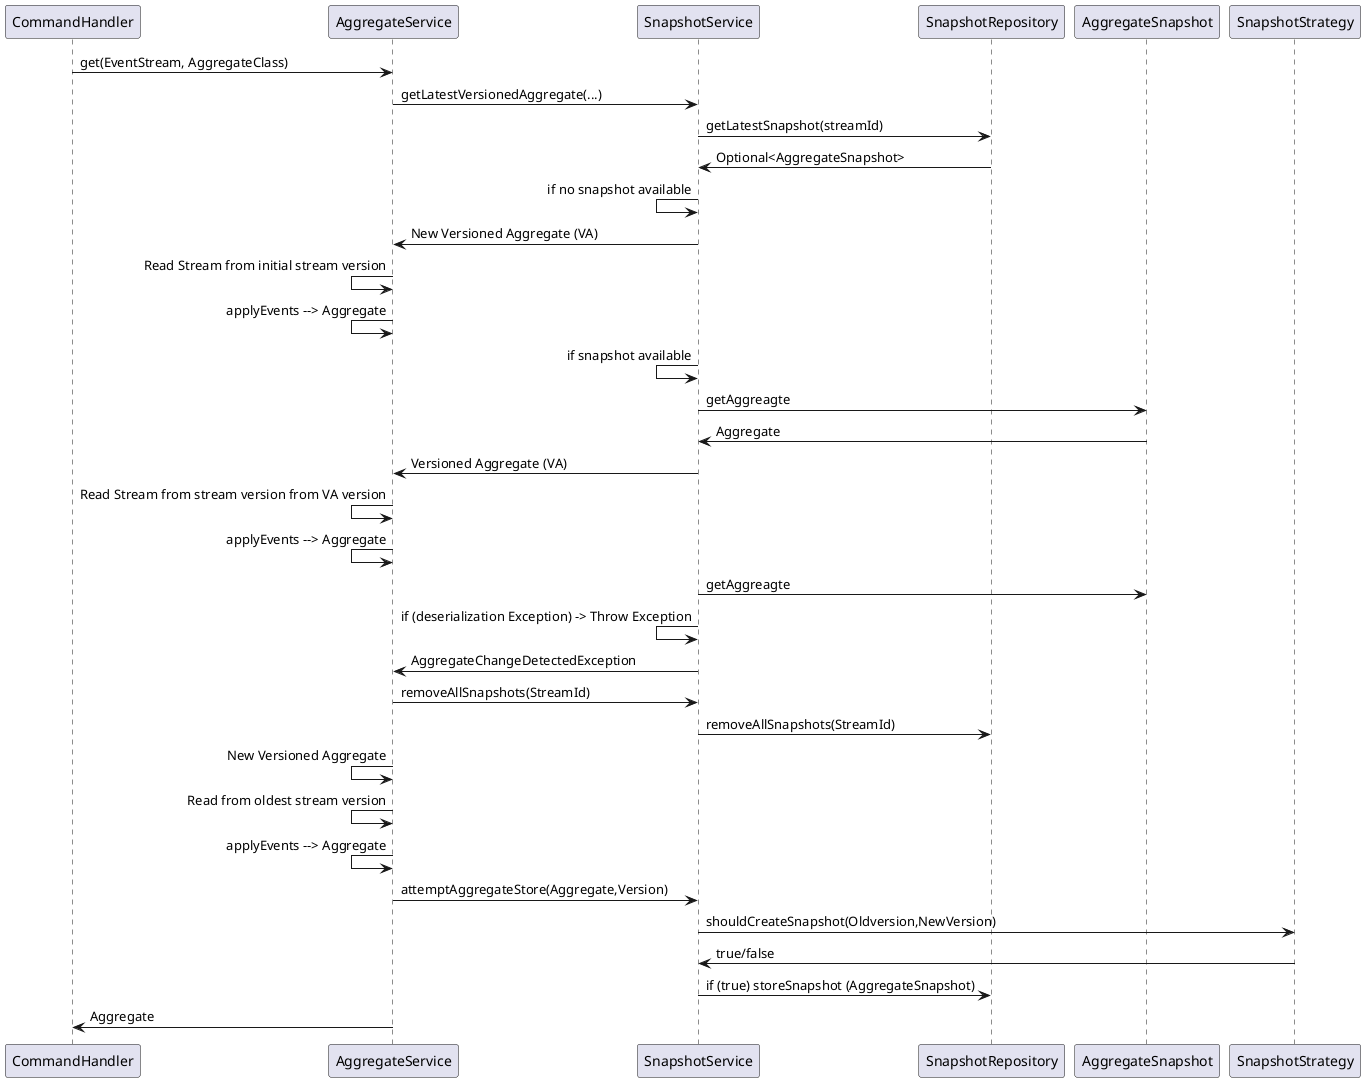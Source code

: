@startuml
CommandHandler -> AggregateService: get(EventStream, AggregateClass)
AggregateService -> SnapshotService: getLatestVersionedAggregate(...)
SnapshotService -> SnapshotRepository: getLatestSnapshot(streamId)
SnapshotService <-  SnapshotRepository: Optional<AggregateSnapshot>
SnapshotService <-  SnapshotService: if no snapshot available
AggregateService <-  SnapshotService:  New Versioned Aggregate (VA)
AggregateService <-  AggregateService: Read Stream from initial stream version
AggregateService <-  AggregateService: applyEvents --> Aggregate
SnapshotService <-  SnapshotService: if snapshot available
SnapshotService ->  AggregateSnapshot: getAggreagte
SnapshotService <-  AggregateSnapshot: Aggregate
AggregateService <-  SnapshotService: Versioned Aggregate (VA)
AggregateService <-  AggregateService: Read Stream from stream version from VA version
AggregateService <-  AggregateService: applyEvents --> Aggregate
SnapshotService ->  AggregateSnapshot: getAggreagte
SnapshotService <-  SnapshotService: if (deserialization Exception) -> Throw Exception
AggregateService <-  SnapshotService: AggregateChangeDetectedException
AggregateService -> SnapshotService: removeAllSnapshots(StreamId)
SnapshotService -> SnapshotRepository: removeAllSnapshots(StreamId)
AggregateService <- AggregateService: New Versioned Aggregate
AggregateService <-  AggregateService: Read from oldest stream version
AggregateService <-  AggregateService: applyEvents --> Aggregate
AggregateService -> SnapshotService: attemptAggregateStore(Aggregate,Version)
SnapshotService -> SnapshotStrategy: shouldCreateSnapshot(Oldversion,NewVersion)
SnapshotService <- SnapshotStrategy: true/false
SnapshotService ->  SnapshotRepository: if (true) storeSnapshot (AggregateSnapshot)
CommandHandler <-  AggregateService: Aggregate
@enduml